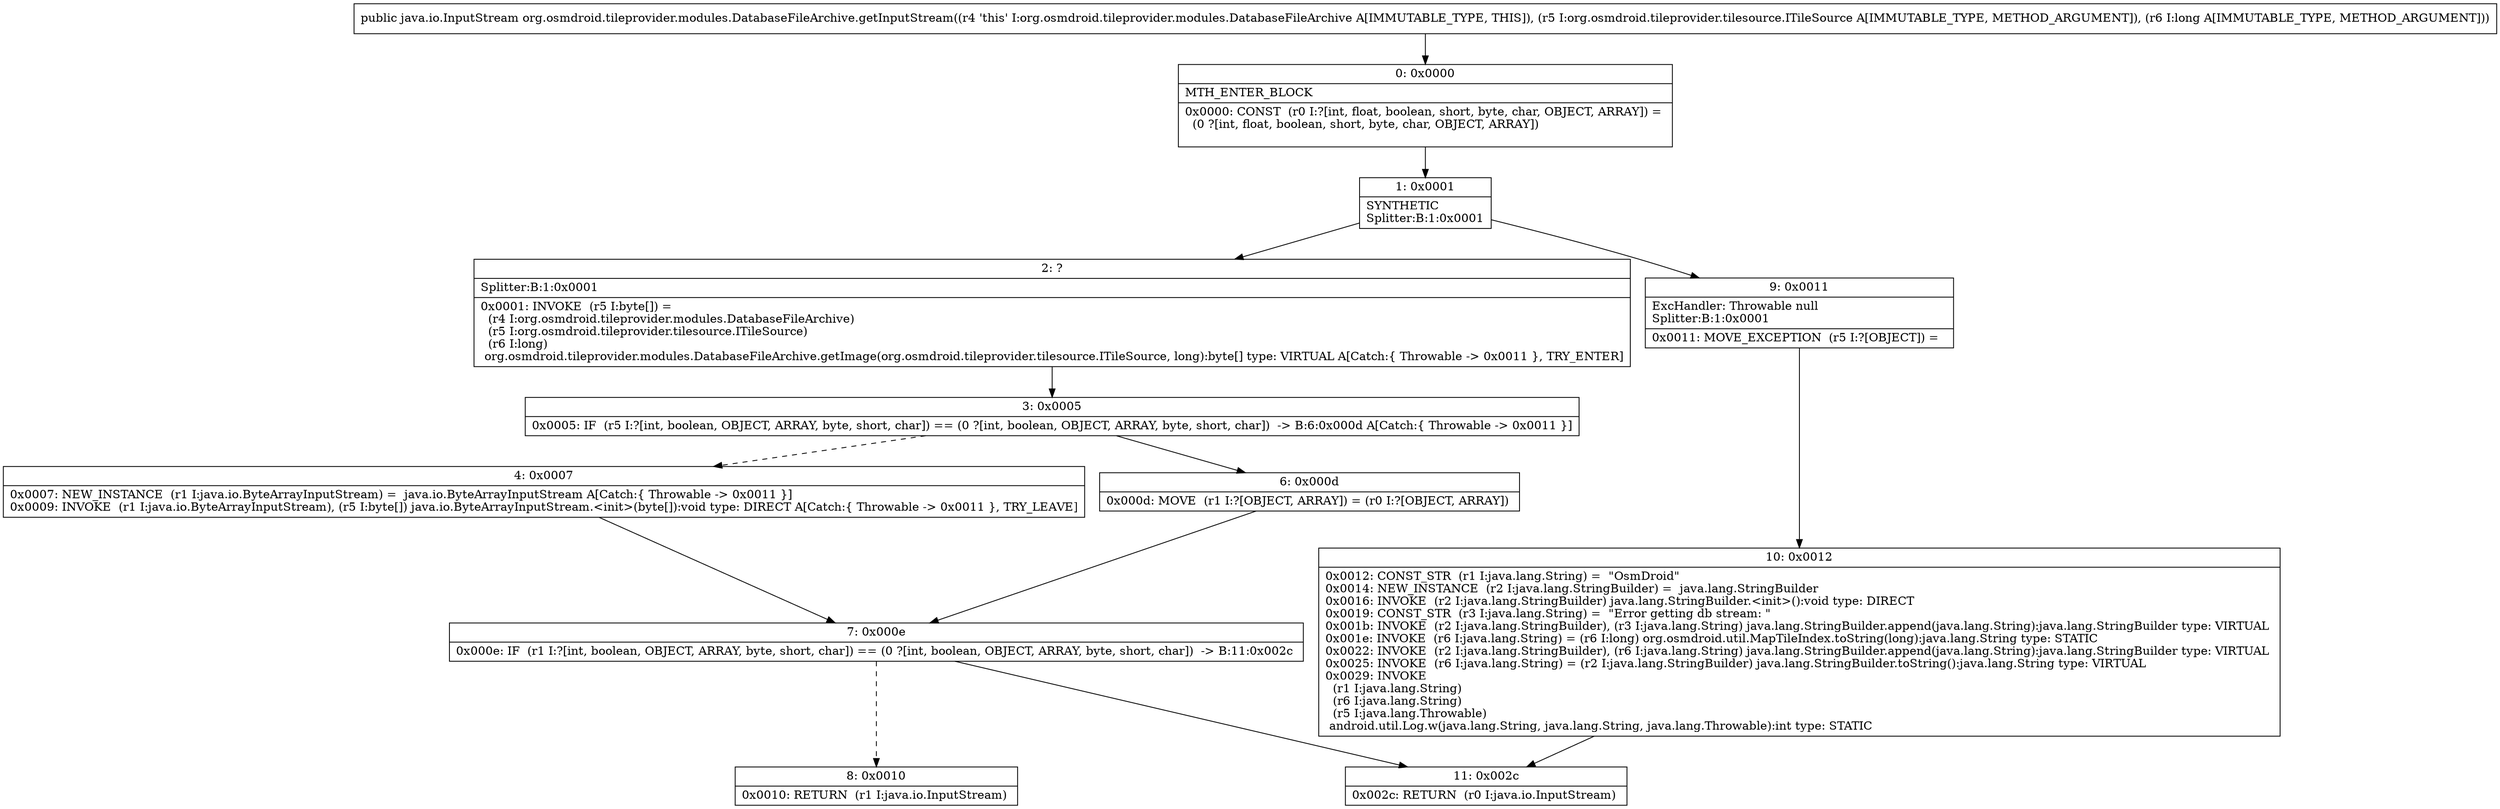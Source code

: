 digraph "CFG fororg.osmdroid.tileprovider.modules.DatabaseFileArchive.getInputStream(Lorg\/osmdroid\/tileprovider\/tilesource\/ITileSource;J)Ljava\/io\/InputStream;" {
Node_0 [shape=record,label="{0\:\ 0x0000|MTH_ENTER_BLOCK\l|0x0000: CONST  (r0 I:?[int, float, boolean, short, byte, char, OBJECT, ARRAY]) = \l  (0 ?[int, float, boolean, short, byte, char, OBJECT, ARRAY])\l \l}"];
Node_1 [shape=record,label="{1\:\ 0x0001|SYNTHETIC\lSplitter:B:1:0x0001\l}"];
Node_2 [shape=record,label="{2\:\ ?|Splitter:B:1:0x0001\l|0x0001: INVOKE  (r5 I:byte[]) = \l  (r4 I:org.osmdroid.tileprovider.modules.DatabaseFileArchive)\l  (r5 I:org.osmdroid.tileprovider.tilesource.ITileSource)\l  (r6 I:long)\l org.osmdroid.tileprovider.modules.DatabaseFileArchive.getImage(org.osmdroid.tileprovider.tilesource.ITileSource, long):byte[] type: VIRTUAL A[Catch:\{ Throwable \-\> 0x0011 \}, TRY_ENTER]\l}"];
Node_3 [shape=record,label="{3\:\ 0x0005|0x0005: IF  (r5 I:?[int, boolean, OBJECT, ARRAY, byte, short, char]) == (0 ?[int, boolean, OBJECT, ARRAY, byte, short, char])  \-\> B:6:0x000d A[Catch:\{ Throwable \-\> 0x0011 \}]\l}"];
Node_4 [shape=record,label="{4\:\ 0x0007|0x0007: NEW_INSTANCE  (r1 I:java.io.ByteArrayInputStream) =  java.io.ByteArrayInputStream A[Catch:\{ Throwable \-\> 0x0011 \}]\l0x0009: INVOKE  (r1 I:java.io.ByteArrayInputStream), (r5 I:byte[]) java.io.ByteArrayInputStream.\<init\>(byte[]):void type: DIRECT A[Catch:\{ Throwable \-\> 0x0011 \}, TRY_LEAVE]\l}"];
Node_6 [shape=record,label="{6\:\ 0x000d|0x000d: MOVE  (r1 I:?[OBJECT, ARRAY]) = (r0 I:?[OBJECT, ARRAY]) \l}"];
Node_7 [shape=record,label="{7\:\ 0x000e|0x000e: IF  (r1 I:?[int, boolean, OBJECT, ARRAY, byte, short, char]) == (0 ?[int, boolean, OBJECT, ARRAY, byte, short, char])  \-\> B:11:0x002c \l}"];
Node_8 [shape=record,label="{8\:\ 0x0010|0x0010: RETURN  (r1 I:java.io.InputStream) \l}"];
Node_9 [shape=record,label="{9\:\ 0x0011|ExcHandler: Throwable null\lSplitter:B:1:0x0001\l|0x0011: MOVE_EXCEPTION  (r5 I:?[OBJECT]) =  \l}"];
Node_10 [shape=record,label="{10\:\ 0x0012|0x0012: CONST_STR  (r1 I:java.lang.String) =  \"OsmDroid\" \l0x0014: NEW_INSTANCE  (r2 I:java.lang.StringBuilder) =  java.lang.StringBuilder \l0x0016: INVOKE  (r2 I:java.lang.StringBuilder) java.lang.StringBuilder.\<init\>():void type: DIRECT \l0x0019: CONST_STR  (r3 I:java.lang.String) =  \"Error getting db stream: \" \l0x001b: INVOKE  (r2 I:java.lang.StringBuilder), (r3 I:java.lang.String) java.lang.StringBuilder.append(java.lang.String):java.lang.StringBuilder type: VIRTUAL \l0x001e: INVOKE  (r6 I:java.lang.String) = (r6 I:long) org.osmdroid.util.MapTileIndex.toString(long):java.lang.String type: STATIC \l0x0022: INVOKE  (r2 I:java.lang.StringBuilder), (r6 I:java.lang.String) java.lang.StringBuilder.append(java.lang.String):java.lang.StringBuilder type: VIRTUAL \l0x0025: INVOKE  (r6 I:java.lang.String) = (r2 I:java.lang.StringBuilder) java.lang.StringBuilder.toString():java.lang.String type: VIRTUAL \l0x0029: INVOKE  \l  (r1 I:java.lang.String)\l  (r6 I:java.lang.String)\l  (r5 I:java.lang.Throwable)\l android.util.Log.w(java.lang.String, java.lang.String, java.lang.Throwable):int type: STATIC \l}"];
Node_11 [shape=record,label="{11\:\ 0x002c|0x002c: RETURN  (r0 I:java.io.InputStream) \l}"];
MethodNode[shape=record,label="{public java.io.InputStream org.osmdroid.tileprovider.modules.DatabaseFileArchive.getInputStream((r4 'this' I:org.osmdroid.tileprovider.modules.DatabaseFileArchive A[IMMUTABLE_TYPE, THIS]), (r5 I:org.osmdroid.tileprovider.tilesource.ITileSource A[IMMUTABLE_TYPE, METHOD_ARGUMENT]), (r6 I:long A[IMMUTABLE_TYPE, METHOD_ARGUMENT])) }"];
MethodNode -> Node_0;
Node_0 -> Node_1;
Node_1 -> Node_2;
Node_1 -> Node_9;
Node_2 -> Node_3;
Node_3 -> Node_4[style=dashed];
Node_3 -> Node_6;
Node_4 -> Node_7;
Node_6 -> Node_7;
Node_7 -> Node_8[style=dashed];
Node_7 -> Node_11;
Node_9 -> Node_10;
Node_10 -> Node_11;
}

